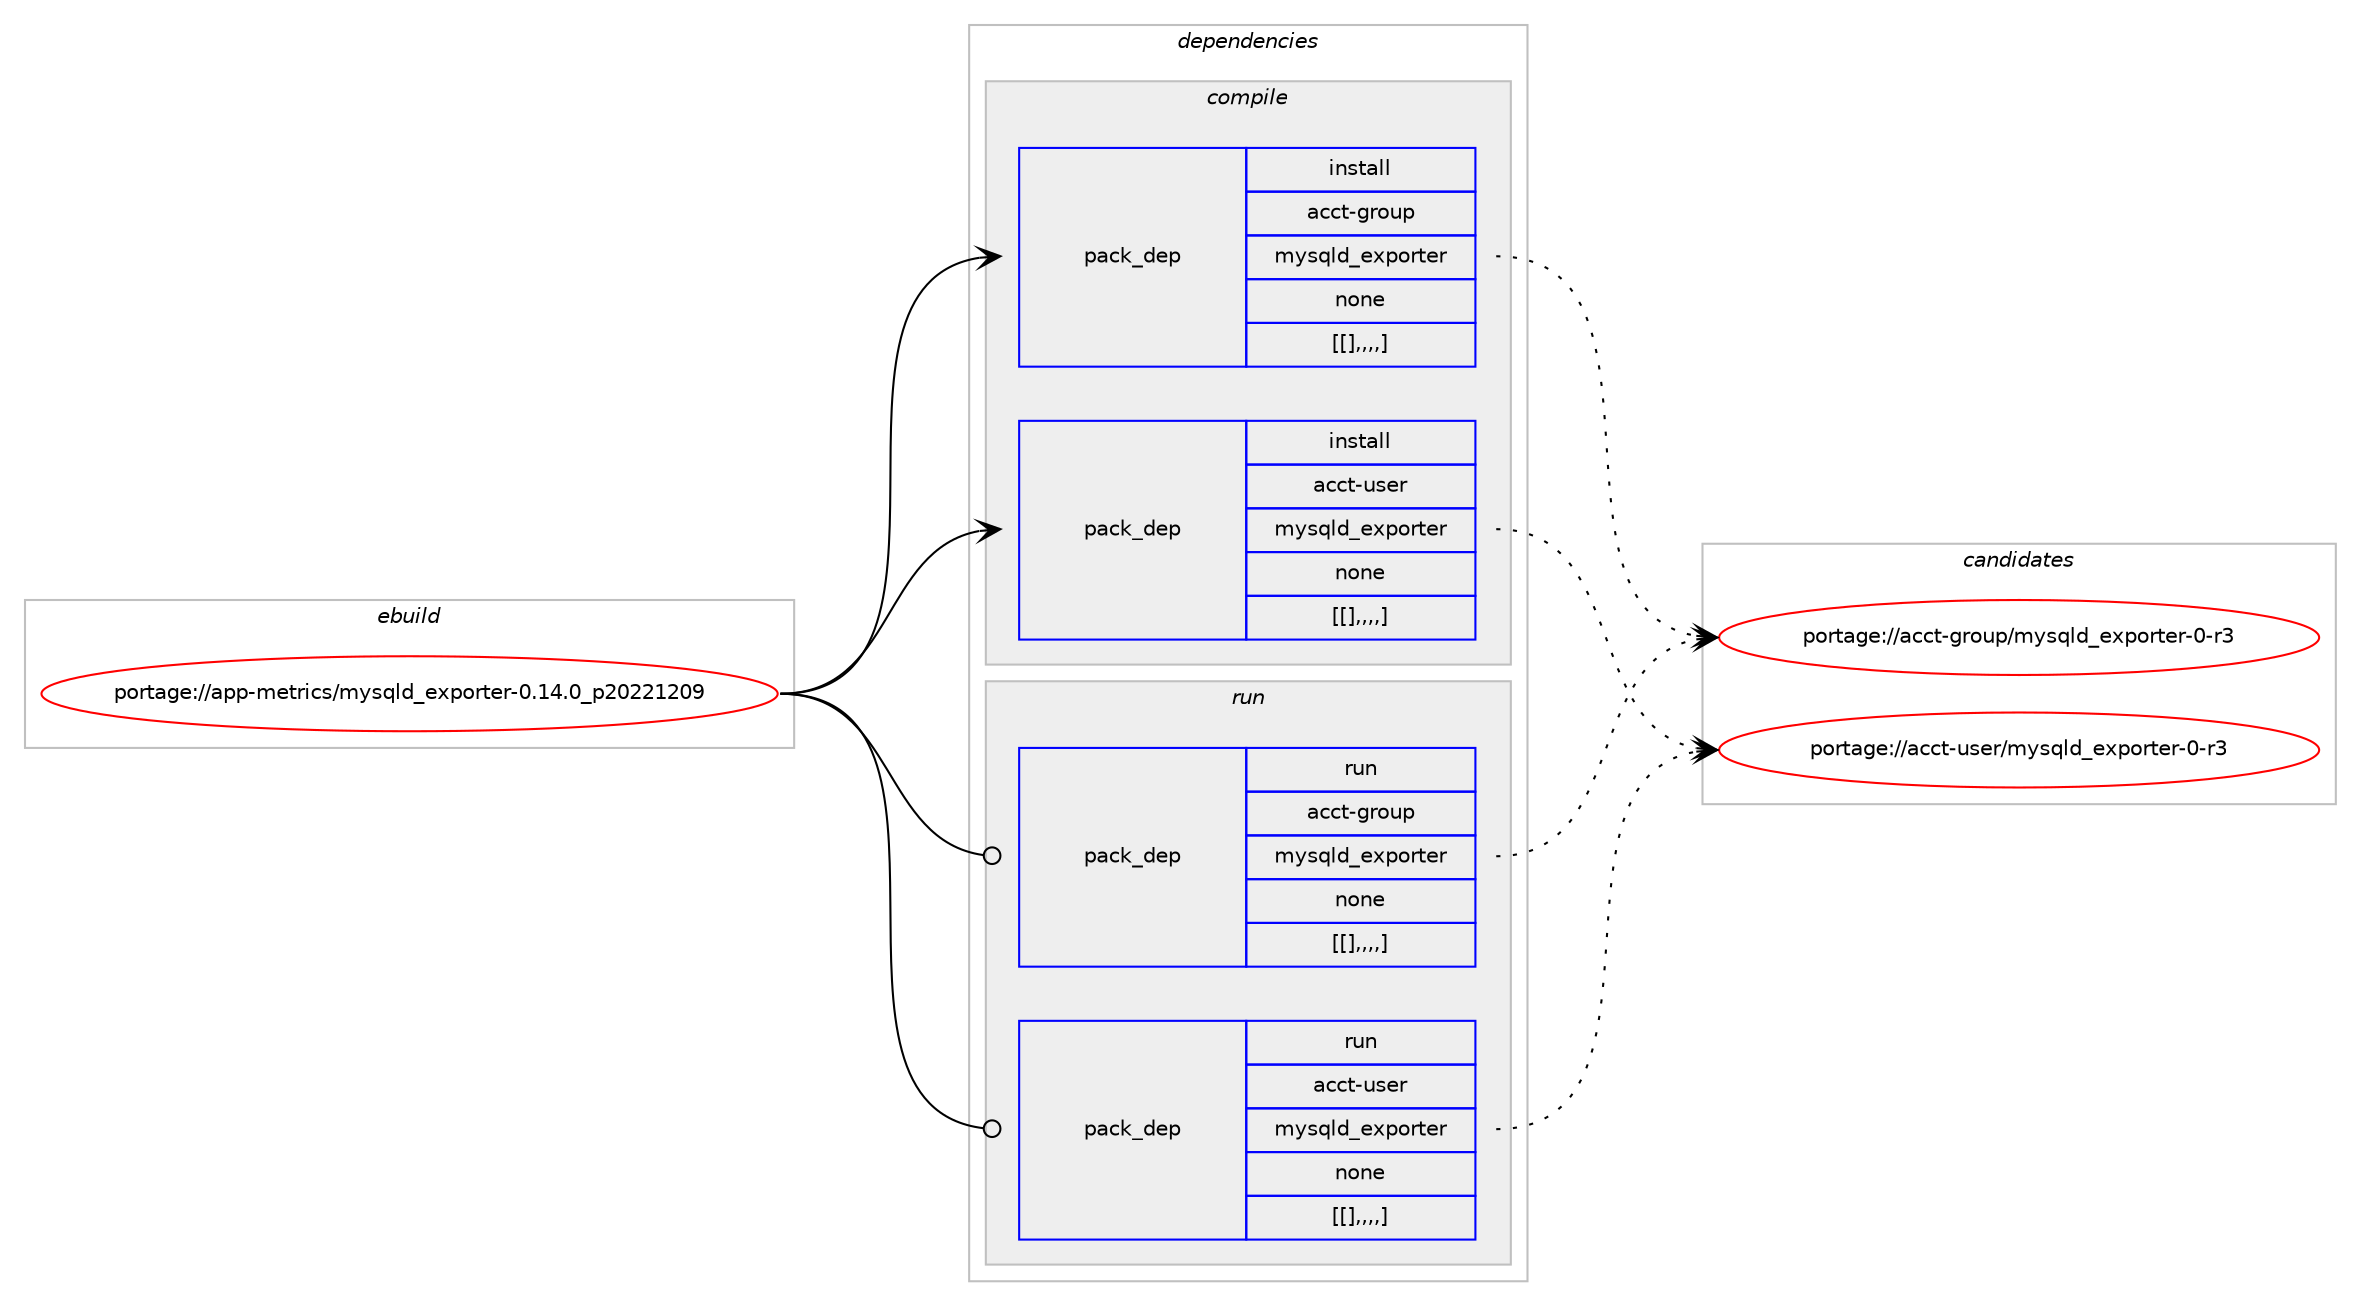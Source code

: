 digraph prolog {

# *************
# Graph options
# *************

newrank=true;
concentrate=true;
compound=true;
graph [rankdir=LR,fontname=Helvetica,fontsize=10,ranksep=1.5];#, ranksep=2.5, nodesep=0.2];
edge  [arrowhead=vee];
node  [fontname=Helvetica,fontsize=10];

# **********
# The ebuild
# **********

subgraph cluster_leftcol {
color=gray;
label=<<i>ebuild</i>>;
id [label="portage://app-metrics/mysqld_exporter-0.14.0_p20221209", color=red, width=4, href="../app-metrics/mysqld_exporter-0.14.0_p20221209.svg"];
}

# ****************
# The dependencies
# ****************

subgraph cluster_midcol {
color=gray;
label=<<i>dependencies</i>>;
subgraph cluster_compile {
fillcolor="#eeeeee";
style=filled;
label=<<i>compile</i>>;
subgraph pack27851 {
dependency39927 [label=<<TABLE BORDER="0" CELLBORDER="1" CELLSPACING="0" CELLPADDING="4" WIDTH="220"><TR><TD ROWSPAN="6" CELLPADDING="30">pack_dep</TD></TR><TR><TD WIDTH="110">install</TD></TR><TR><TD>acct-group</TD></TR><TR><TD>mysqld_exporter</TD></TR><TR><TD>none</TD></TR><TR><TD>[[],,,,]</TD></TR></TABLE>>, shape=none, color=blue];
}
id:e -> dependency39927:w [weight=20,style="solid",arrowhead="vee"];
subgraph pack27852 {
dependency39928 [label=<<TABLE BORDER="0" CELLBORDER="1" CELLSPACING="0" CELLPADDING="4" WIDTH="220"><TR><TD ROWSPAN="6" CELLPADDING="30">pack_dep</TD></TR><TR><TD WIDTH="110">install</TD></TR><TR><TD>acct-user</TD></TR><TR><TD>mysqld_exporter</TD></TR><TR><TD>none</TD></TR><TR><TD>[[],,,,]</TD></TR></TABLE>>, shape=none, color=blue];
}
id:e -> dependency39928:w [weight=20,style="solid",arrowhead="vee"];
}
subgraph cluster_compileandrun {
fillcolor="#eeeeee";
style=filled;
label=<<i>compile and run</i>>;
}
subgraph cluster_run {
fillcolor="#eeeeee";
style=filled;
label=<<i>run</i>>;
subgraph pack27853 {
dependency39929 [label=<<TABLE BORDER="0" CELLBORDER="1" CELLSPACING="0" CELLPADDING="4" WIDTH="220"><TR><TD ROWSPAN="6" CELLPADDING="30">pack_dep</TD></TR><TR><TD WIDTH="110">run</TD></TR><TR><TD>acct-group</TD></TR><TR><TD>mysqld_exporter</TD></TR><TR><TD>none</TD></TR><TR><TD>[[],,,,]</TD></TR></TABLE>>, shape=none, color=blue];
}
id:e -> dependency39929:w [weight=20,style="solid",arrowhead="odot"];
subgraph pack27854 {
dependency39930 [label=<<TABLE BORDER="0" CELLBORDER="1" CELLSPACING="0" CELLPADDING="4" WIDTH="220"><TR><TD ROWSPAN="6" CELLPADDING="30">pack_dep</TD></TR><TR><TD WIDTH="110">run</TD></TR><TR><TD>acct-user</TD></TR><TR><TD>mysqld_exporter</TD></TR><TR><TD>none</TD></TR><TR><TD>[[],,,,]</TD></TR></TABLE>>, shape=none, color=blue];
}
id:e -> dependency39930:w [weight=20,style="solid",arrowhead="odot"];
}
}

# **************
# The candidates
# **************

subgraph cluster_choices {
rank=same;
color=gray;
label=<<i>candidates</i>>;

subgraph choice27851 {
color=black;
nodesep=1;
choice97999911645103114111117112471091211151131081009510112011211111411610111445484511451 [label="portage://acct-group/mysqld_exporter-0-r3", color=red, width=4,href="../acct-group/mysqld_exporter-0-r3.svg"];
dependency39927:e -> choice97999911645103114111117112471091211151131081009510112011211111411610111445484511451:w [style=dotted,weight="100"];
}
subgraph choice27852 {
color=black;
nodesep=1;
choice97999911645117115101114471091211151131081009510112011211111411610111445484511451 [label="portage://acct-user/mysqld_exporter-0-r3", color=red, width=4,href="../acct-user/mysqld_exporter-0-r3.svg"];
dependency39928:e -> choice97999911645117115101114471091211151131081009510112011211111411610111445484511451:w [style=dotted,weight="100"];
}
subgraph choice27853 {
color=black;
nodesep=1;
choice97999911645103114111117112471091211151131081009510112011211111411610111445484511451 [label="portage://acct-group/mysqld_exporter-0-r3", color=red, width=4,href="../acct-group/mysqld_exporter-0-r3.svg"];
dependency39929:e -> choice97999911645103114111117112471091211151131081009510112011211111411610111445484511451:w [style=dotted,weight="100"];
}
subgraph choice27854 {
color=black;
nodesep=1;
choice97999911645117115101114471091211151131081009510112011211111411610111445484511451 [label="portage://acct-user/mysqld_exporter-0-r3", color=red, width=4,href="../acct-user/mysqld_exporter-0-r3.svg"];
dependency39930:e -> choice97999911645117115101114471091211151131081009510112011211111411610111445484511451:w [style=dotted,weight="100"];
}
}

}
